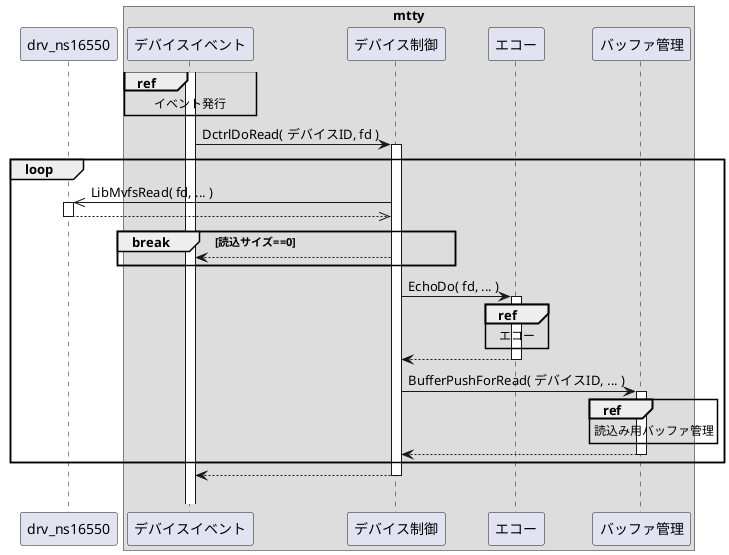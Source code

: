 @startuml

participant drv as "drv_ns16550"

box "mtty"
    participant "デバイスイベント" as devt
    participant "デバイス制御"     as dctrl
    participant "エコー"           as echo
    participant "バッファ管理"     as buffer
end box

activate devt

ref over devt: イベント発行

devt -> dctrl: DctrlDoRead( デバイスID, fd )
activate dctrl

loop
    drv <<- dctrl: LibMvfsRead( fd, ... )
    activate drv
    drv -->> dctrl:
    deactivate drv

    break 読込サイズ==0
        devt <-- dctrl:
    end

    dctrl -> echo: EchoDo( fd, ... )
    activate echo
    ref over echo: エコー
    dctrl <-- echo:
    deactivate echo

    dctrl -> buffer: BufferPushForRead( デバイスID, ... )
    activate buffer

    ref over buffer
        読込み用バッファ管理
    end ref

    dctrl <-- buffer:
    deactivate buffer
end

devt <-- dctrl:
deactivate dctrl
||20||

@enduml


